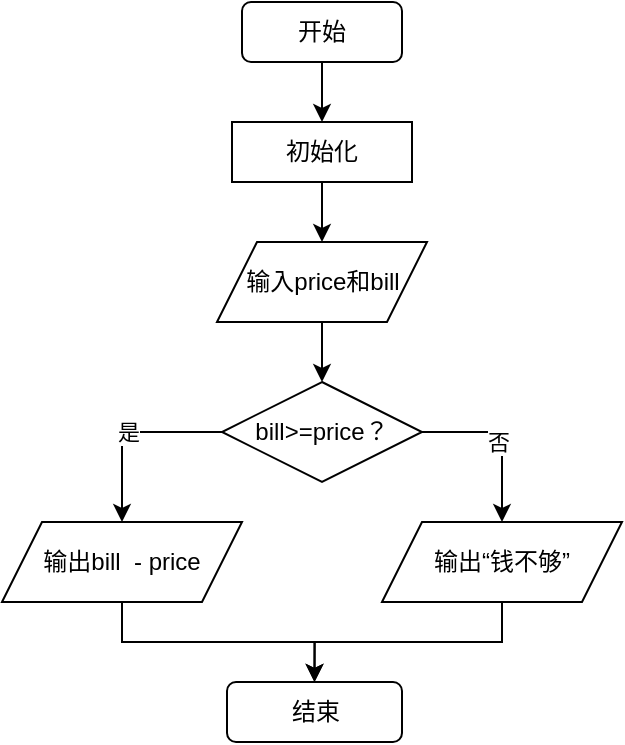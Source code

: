 <mxfile version="22.1.11" type="device">
  <diagram id="C5RBs43oDa-KdzZeNtuy" name="Page-1">
    <mxGraphModel dx="794" dy="519" grid="1" gridSize="10" guides="1" tooltips="1" connect="1" arrows="1" fold="1" page="1" pageScale="1" pageWidth="827" pageHeight="1169" math="0" shadow="0">
      <root>
        <mxCell id="WIyWlLk6GJQsqaUBKTNV-0" />
        <mxCell id="WIyWlLk6GJQsqaUBKTNV-1" parent="WIyWlLk6GJQsqaUBKTNV-0" />
        <mxCell id="LIY2EcidwAixZazdOxaE-2" style="edgeStyle=orthogonalEdgeStyle;rounded=0;orthogonalLoop=1;jettySize=auto;html=1;exitX=0.5;exitY=1;exitDx=0;exitDy=0;entryX=0.5;entryY=0;entryDx=0;entryDy=0;" edge="1" parent="WIyWlLk6GJQsqaUBKTNV-1" source="LIY2EcidwAixZazdOxaE-0" target="LIY2EcidwAixZazdOxaE-1">
          <mxGeometry relative="1" as="geometry" />
        </mxCell>
        <mxCell id="LIY2EcidwAixZazdOxaE-0" value="开始" style="rounded=1;whiteSpace=wrap;html=1;" vertex="1" parent="WIyWlLk6GJQsqaUBKTNV-1">
          <mxGeometry x="270" y="140" width="80" height="30" as="geometry" />
        </mxCell>
        <mxCell id="LIY2EcidwAixZazdOxaE-6" style="edgeStyle=orthogonalEdgeStyle;rounded=0;orthogonalLoop=1;jettySize=auto;html=1;exitX=0.5;exitY=1;exitDx=0;exitDy=0;entryX=0.5;entryY=0;entryDx=0;entryDy=0;" edge="1" parent="WIyWlLk6GJQsqaUBKTNV-1" source="LIY2EcidwAixZazdOxaE-1" target="LIY2EcidwAixZazdOxaE-3">
          <mxGeometry relative="1" as="geometry" />
        </mxCell>
        <mxCell id="LIY2EcidwAixZazdOxaE-1" value="初始化" style="rounded=0;whiteSpace=wrap;html=1;" vertex="1" parent="WIyWlLk6GJQsqaUBKTNV-1">
          <mxGeometry x="265" y="200" width="90" height="30" as="geometry" />
        </mxCell>
        <mxCell id="LIY2EcidwAixZazdOxaE-8" style="edgeStyle=orthogonalEdgeStyle;rounded=0;orthogonalLoop=1;jettySize=auto;html=1;exitX=0.5;exitY=1;exitDx=0;exitDy=0;entryX=0.5;entryY=0;entryDx=0;entryDy=0;" edge="1" parent="WIyWlLk6GJQsqaUBKTNV-1" source="LIY2EcidwAixZazdOxaE-3" target="LIY2EcidwAixZazdOxaE-7">
          <mxGeometry relative="1" as="geometry" />
        </mxCell>
        <mxCell id="LIY2EcidwAixZazdOxaE-3" value="输入price和bill" style="shape=parallelogram;perimeter=parallelogramPerimeter;whiteSpace=wrap;html=1;fixedSize=1;" vertex="1" parent="WIyWlLk6GJQsqaUBKTNV-1">
          <mxGeometry x="257.5" y="260" width="105" height="40" as="geometry" />
        </mxCell>
        <mxCell id="LIY2EcidwAixZazdOxaE-10" value="是" style="edgeStyle=orthogonalEdgeStyle;rounded=0;orthogonalLoop=1;jettySize=auto;html=1;exitX=0;exitY=0.5;exitDx=0;exitDy=0;entryX=0.5;entryY=0;entryDx=0;entryDy=0;" edge="1" parent="WIyWlLk6GJQsqaUBKTNV-1" source="LIY2EcidwAixZazdOxaE-7" target="LIY2EcidwAixZazdOxaE-9">
          <mxGeometry relative="1" as="geometry" />
        </mxCell>
        <mxCell id="LIY2EcidwAixZazdOxaE-12" style="edgeStyle=orthogonalEdgeStyle;rounded=0;orthogonalLoop=1;jettySize=auto;html=1;exitX=1;exitY=0.5;exitDx=0;exitDy=0;entryX=0.5;entryY=0;entryDx=0;entryDy=0;" edge="1" parent="WIyWlLk6GJQsqaUBKTNV-1" source="LIY2EcidwAixZazdOxaE-7" target="LIY2EcidwAixZazdOxaE-11">
          <mxGeometry relative="1" as="geometry" />
        </mxCell>
        <mxCell id="LIY2EcidwAixZazdOxaE-14" value="否" style="edgeLabel;html=1;align=center;verticalAlign=middle;resizable=0;points=[];" vertex="1" connectable="0" parent="LIY2EcidwAixZazdOxaE-12">
          <mxGeometry x="0.043" y="-2" relative="1" as="geometry">
            <mxPoint as="offset" />
          </mxGeometry>
        </mxCell>
        <mxCell id="LIY2EcidwAixZazdOxaE-7" value="bill&amp;gt;=price？" style="rhombus;whiteSpace=wrap;html=1;" vertex="1" parent="WIyWlLk6GJQsqaUBKTNV-1">
          <mxGeometry x="260" y="330" width="100" height="50" as="geometry" />
        </mxCell>
        <mxCell id="LIY2EcidwAixZazdOxaE-17" style="edgeStyle=orthogonalEdgeStyle;rounded=0;orthogonalLoop=1;jettySize=auto;html=1;exitX=0.5;exitY=1;exitDx=0;exitDy=0;entryX=0.5;entryY=0;entryDx=0;entryDy=0;" edge="1" parent="WIyWlLk6GJQsqaUBKTNV-1" source="LIY2EcidwAixZazdOxaE-9" target="LIY2EcidwAixZazdOxaE-13">
          <mxGeometry relative="1" as="geometry" />
        </mxCell>
        <mxCell id="LIY2EcidwAixZazdOxaE-9" value="输出bill&amp;nbsp; - price" style="shape=parallelogram;perimeter=parallelogramPerimeter;whiteSpace=wrap;html=1;fixedSize=1;" vertex="1" parent="WIyWlLk6GJQsqaUBKTNV-1">
          <mxGeometry x="150" y="400" width="120" height="40" as="geometry" />
        </mxCell>
        <mxCell id="LIY2EcidwAixZazdOxaE-18" style="edgeStyle=orthogonalEdgeStyle;rounded=0;orthogonalLoop=1;jettySize=auto;html=1;exitX=0.5;exitY=1;exitDx=0;exitDy=0;entryX=0.5;entryY=0;entryDx=0;entryDy=0;" edge="1" parent="WIyWlLk6GJQsqaUBKTNV-1" source="LIY2EcidwAixZazdOxaE-11" target="LIY2EcidwAixZazdOxaE-13">
          <mxGeometry relative="1" as="geometry" />
        </mxCell>
        <mxCell id="LIY2EcidwAixZazdOxaE-11" value="输出“钱不够”" style="shape=parallelogram;perimeter=parallelogramPerimeter;whiteSpace=wrap;html=1;fixedSize=1;" vertex="1" parent="WIyWlLk6GJQsqaUBKTNV-1">
          <mxGeometry x="340" y="400" width="120" height="40" as="geometry" />
        </mxCell>
        <mxCell id="LIY2EcidwAixZazdOxaE-13" value="结束" style="rounded=1;whiteSpace=wrap;html=1;" vertex="1" parent="WIyWlLk6GJQsqaUBKTNV-1">
          <mxGeometry x="262.5" y="480" width="87.5" height="30" as="geometry" />
        </mxCell>
      </root>
    </mxGraphModel>
  </diagram>
</mxfile>
